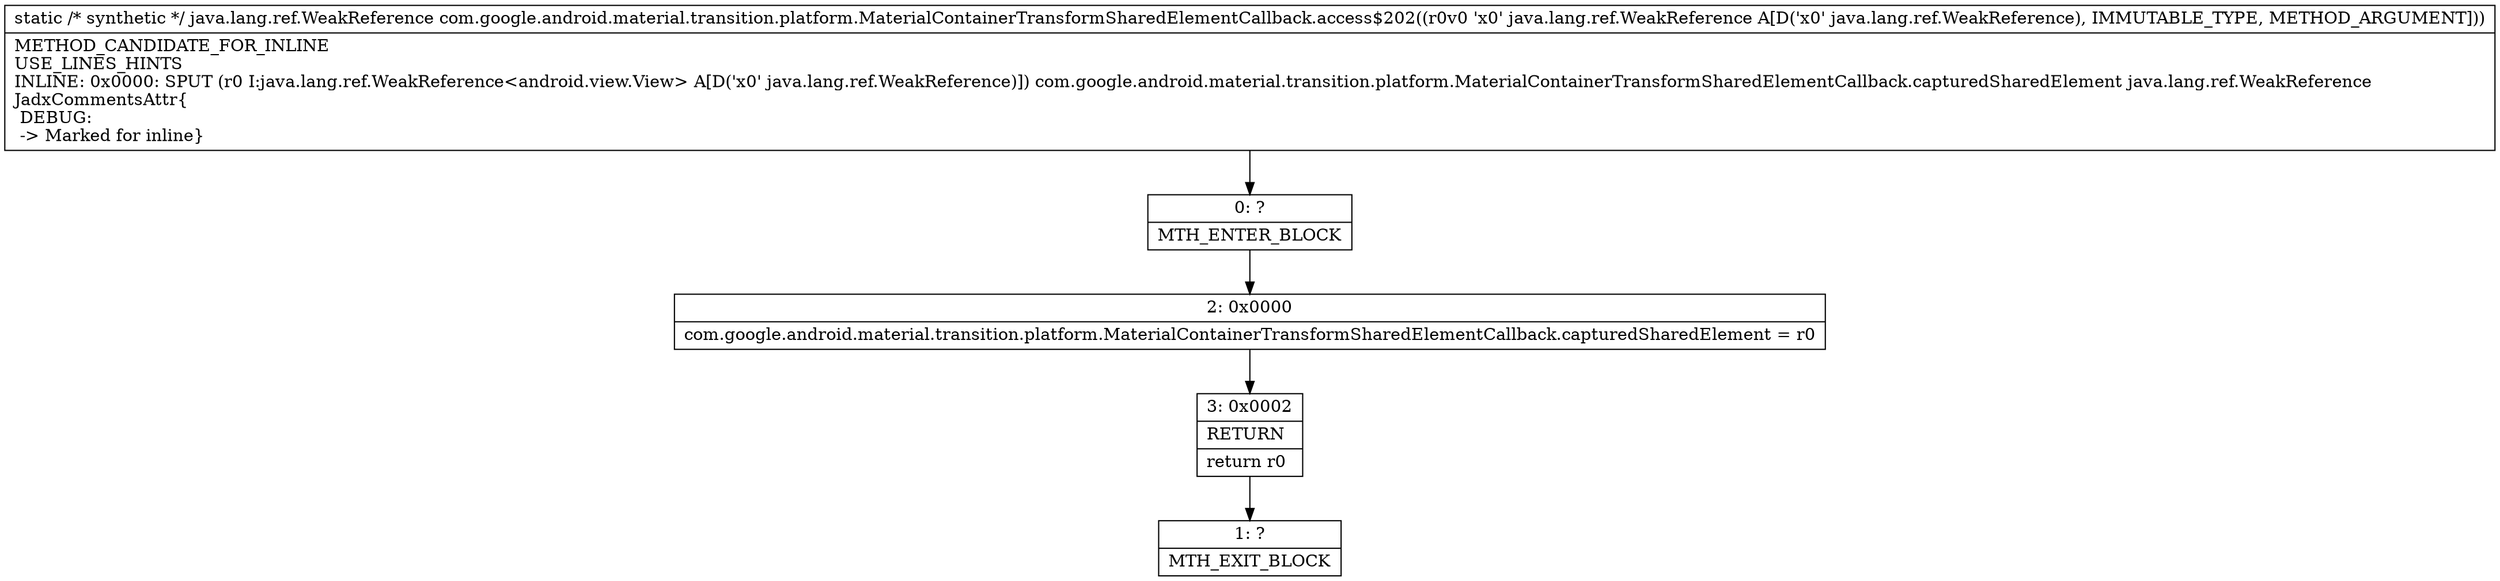 digraph "CFG forcom.google.android.material.transition.platform.MaterialContainerTransformSharedElementCallback.access$202(Ljava\/lang\/ref\/WeakReference;)Ljava\/lang\/ref\/WeakReference;" {
Node_0 [shape=record,label="{0\:\ ?|MTH_ENTER_BLOCK\l}"];
Node_2 [shape=record,label="{2\:\ 0x0000|com.google.android.material.transition.platform.MaterialContainerTransformSharedElementCallback.capturedSharedElement = r0\l}"];
Node_3 [shape=record,label="{3\:\ 0x0002|RETURN\l|return r0\l}"];
Node_1 [shape=record,label="{1\:\ ?|MTH_EXIT_BLOCK\l}"];
MethodNode[shape=record,label="{static \/* synthetic *\/ java.lang.ref.WeakReference com.google.android.material.transition.platform.MaterialContainerTransformSharedElementCallback.access$202((r0v0 'x0' java.lang.ref.WeakReference A[D('x0' java.lang.ref.WeakReference), IMMUTABLE_TYPE, METHOD_ARGUMENT]))  | METHOD_CANDIDATE_FOR_INLINE\lUSE_LINES_HINTS\lINLINE: 0x0000: SPUT  (r0 I:java.lang.ref.WeakReference\<android.view.View\> A[D('x0' java.lang.ref.WeakReference)]) com.google.android.material.transition.platform.MaterialContainerTransformSharedElementCallback.capturedSharedElement java.lang.ref.WeakReference\lJadxCommentsAttr\{\l DEBUG: \l \-\> Marked for inline\}\l}"];
MethodNode -> Node_0;Node_0 -> Node_2;
Node_2 -> Node_3;
Node_3 -> Node_1;
}

